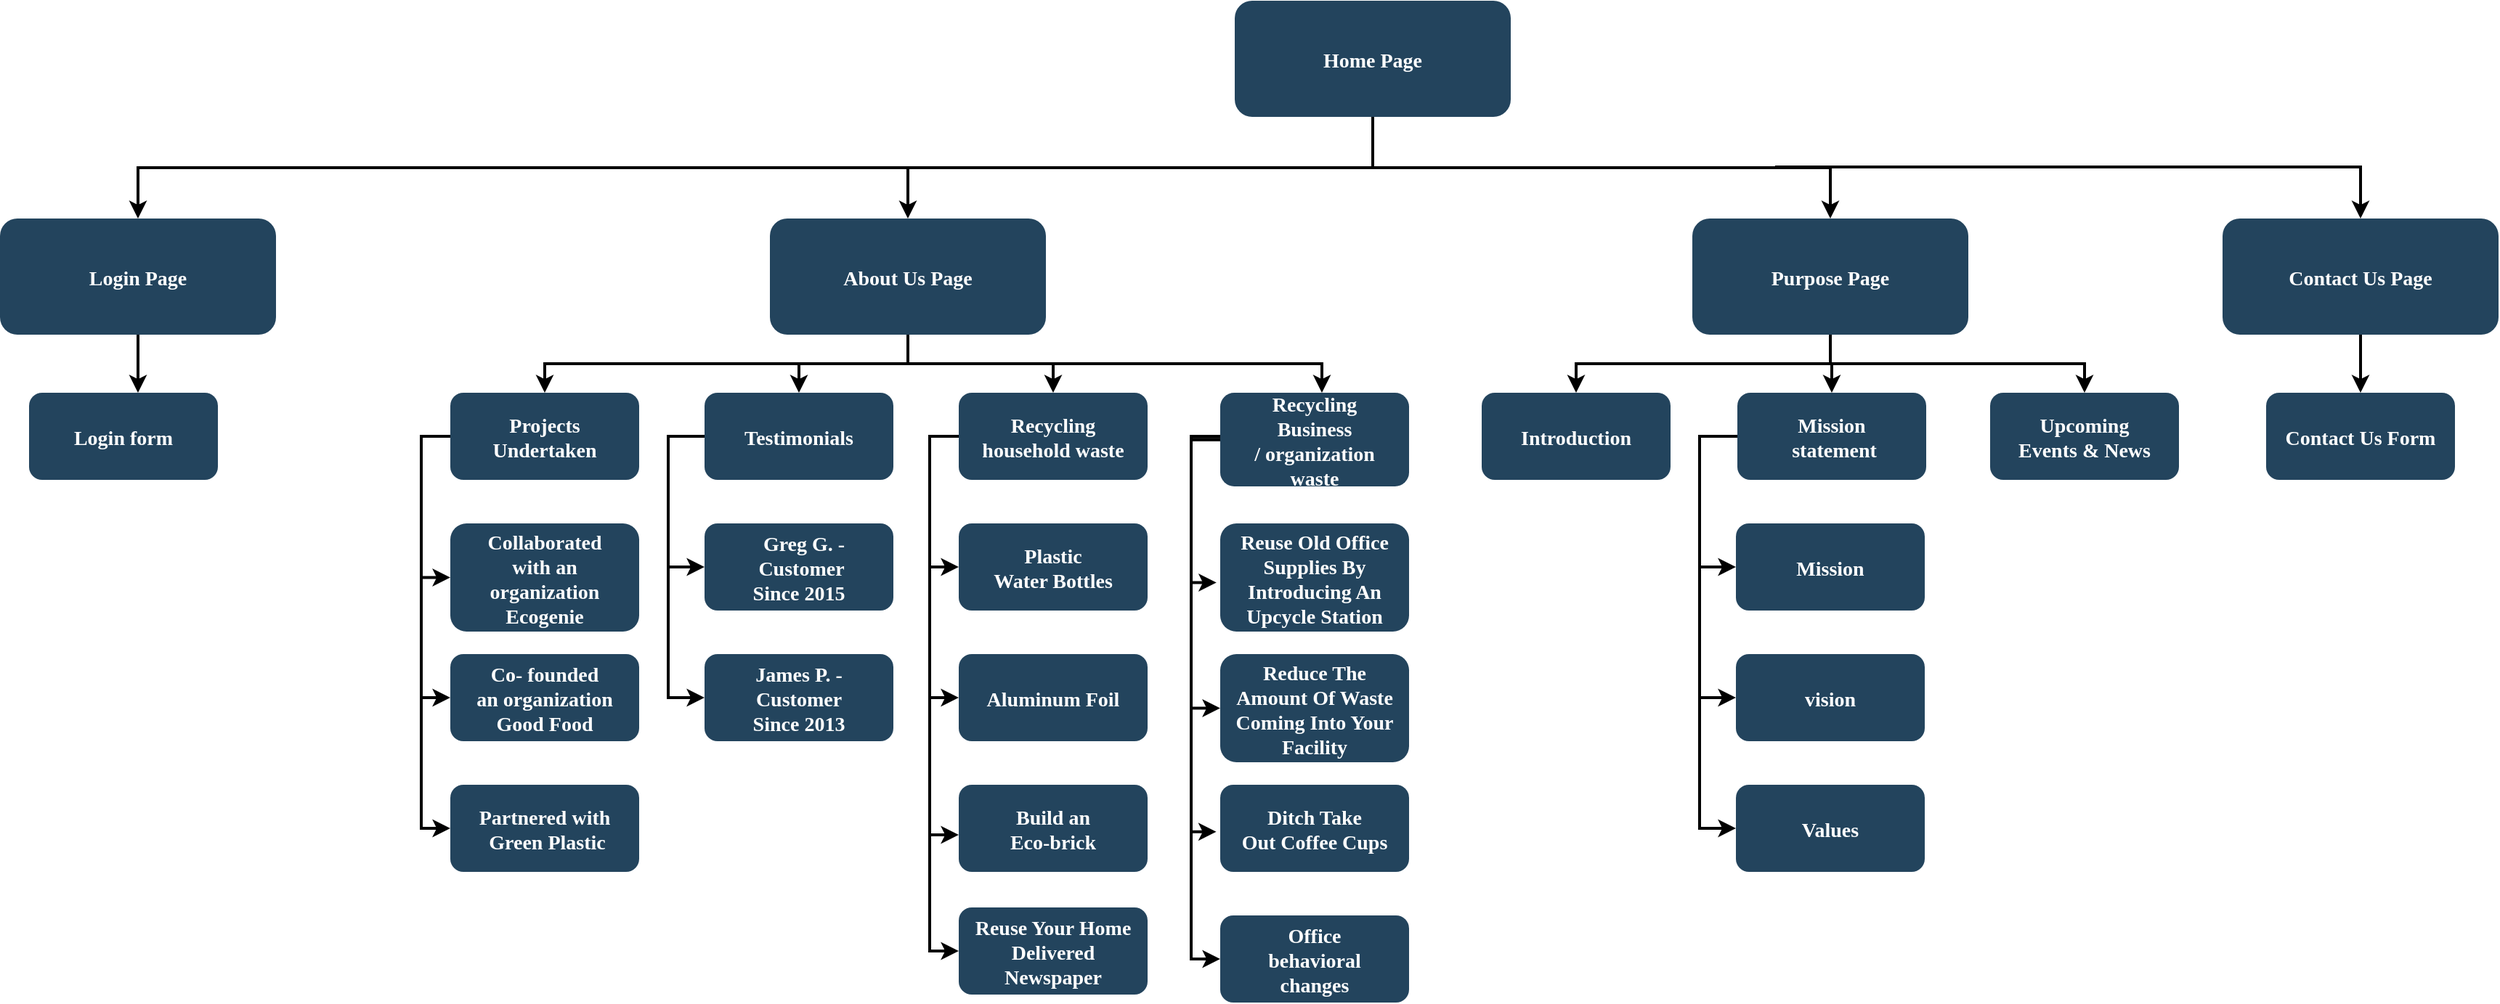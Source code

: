 <mxfile version="22.1.4" type="github">
  <diagram name="Page-1" id="2c0d36ab-eaac-3732-788b-9136903baeff">
    <mxGraphModel dx="3958.5" dy="1530" grid="1" gridSize="10" guides="1" tooltips="1" connect="1" arrows="1" fold="1" page="1" pageScale="1.5" pageWidth="1169" pageHeight="827" background="none" math="0" shadow="0">
      <root>
        <mxCell id="0" />
        <mxCell id="1" parent="0" />
        <mxCell id="2" value="Home Page" style="rounded=1;fillColor=#23445D;gradientColor=none;strokeColor=none;fontColor=#FFFFFF;fontStyle=1;fontFamily=Tahoma;fontSize=14" parent="1" vertex="1">
          <mxGeometry x="670" y="185.5" width="190" height="80" as="geometry" />
        </mxCell>
        <mxCell id="4" value="Purpose Page" style="rounded=1;fillColor=#23445D;gradientColor=none;strokeColor=none;fontColor=#FFFFFF;fontStyle=1;fontFamily=Tahoma;fontSize=14" parent="1" vertex="1">
          <mxGeometry x="985.0" y="335.5" width="190" height="80" as="geometry" />
        </mxCell>
        <mxCell id="9" value="" style="edgeStyle=elbowEdgeStyle;elbow=vertical;strokeWidth=2;rounded=0" parent="1" source="2" target="4" edge="1">
          <mxGeometry x="337" y="215.5" width="100" height="100" as="geometry">
            <mxPoint x="337" y="315.5" as="sourcePoint" />
            <mxPoint x="437" y="215.5" as="targetPoint" />
          </mxGeometry>
        </mxCell>
        <mxCell id="10" value="Contact Us Page" style="rounded=1;fillColor=#23445D;gradientColor=none;strokeColor=none;fontColor=#FFFFFF;fontStyle=1;fontFamily=Tahoma;fontSize=14" parent="1" vertex="1">
          <mxGeometry x="1350" y="335.5" width="190" height="80" as="geometry" />
        </mxCell>
        <mxCell id="12" value="About Us Page" style="rounded=1;fillColor=#23445D;gradientColor=none;strokeColor=none;fontColor=#FFFFFF;fontStyle=1;fontFamily=Tahoma;fontSize=14" parent="1" vertex="1">
          <mxGeometry x="350.0" y="335.5" width="190" height="80" as="geometry" />
        </mxCell>
        <mxCell id="13" value="Login Page" style="rounded=1;fillColor=#23445D;gradientColor=none;strokeColor=none;fontColor=#FFFFFF;fontStyle=1;fontFamily=Tahoma;fontSize=14" parent="1" vertex="1">
          <mxGeometry x="-180" y="335.5" width="190" height="80" as="geometry" />
        </mxCell>
        <mxCell id="16" value="Login form" style="rounded=1;fillColor=#23445D;gradientColor=none;strokeColor=none;fontColor=#FFFFFF;fontStyle=1;fontFamily=Tahoma;fontSize=14" parent="1" vertex="1">
          <mxGeometry x="-160" y="455.5" width="130" height="60" as="geometry" />
        </mxCell>
        <mxCell id="25" value="Projects &#xa;Undertaken" style="rounded=1;fillColor=#23445D;gradientColor=none;strokeColor=none;fontColor=#FFFFFF;fontStyle=1;fontFamily=Tahoma;fontSize=14" parent="1" vertex="1">
          <mxGeometry x="130" y="455.5" width="130" height="60" as="geometry" />
        </mxCell>
        <mxCell id="26" value="Collaborated &#xa;with an &#xa;organization &#xa;Ecogenie" style="rounded=1;fillColor=#23445D;gradientColor=none;strokeColor=none;fontColor=#FFFFFF;fontStyle=1;fontFamily=Tahoma;fontSize=14" parent="1" vertex="1">
          <mxGeometry x="130" y="545.5" width="130" height="74.5" as="geometry" />
        </mxCell>
        <mxCell id="27" value="Co- founded &#xa;an organization &#xa;Good Food" style="rounded=1;fillColor=#23445D;gradientColor=none;strokeColor=none;fontColor=#FFFFFF;fontStyle=1;fontFamily=Tahoma;fontSize=14" parent="1" vertex="1">
          <mxGeometry x="130" y="635.5" width="130" height="60" as="geometry" />
        </mxCell>
        <mxCell id="28" value="Partnered with&#xa; Green Plastic" style="rounded=1;fillColor=#23445D;gradientColor=none;strokeColor=none;fontColor=#FFFFFF;fontStyle=1;fontFamily=Tahoma;fontSize=14" parent="1" vertex="1">
          <mxGeometry x="130" y="725.5" width="130" height="60" as="geometry" />
        </mxCell>
        <mxCell id="29" value="Testimonials" style="rounded=1;fillColor=#23445D;gradientColor=none;strokeColor=none;fontColor=#FFFFFF;fontStyle=1;fontFamily=Tahoma;fontSize=14" parent="1" vertex="1">
          <mxGeometry x="305" y="455.5" width="130" height="60" as="geometry" />
        </mxCell>
        <mxCell id="30" value="  Greg G. -&#xa; Customer &#xa;Since 2015" style="rounded=1;fillColor=#23445D;gradientColor=none;strokeColor=none;fontColor=#FFFFFF;fontStyle=1;fontFamily=Tahoma;fontSize=14" parent="1" vertex="1">
          <mxGeometry x="305" y="545.5" width="130" height="60" as="geometry" />
        </mxCell>
        <mxCell id="31" value="James P. - &#xa;Customer &#xa;Since 2013" style="rounded=1;fillColor=#23445D;gradientColor=none;strokeColor=none;fontColor=#FFFFFF;fontStyle=1;fontFamily=Tahoma;fontSize=14" parent="1" vertex="1">
          <mxGeometry x="305" y="635.5" width="130" height="60" as="geometry" />
        </mxCell>
        <mxCell id="33" value="Recycling &#xa;household waste" style="rounded=1;fillColor=#23445D;gradientColor=none;strokeColor=none;fontColor=#FFFFFF;fontStyle=1;fontFamily=Tahoma;fontSize=14" parent="1" vertex="1">
          <mxGeometry x="480" y="455.5" width="130" height="60" as="geometry" />
        </mxCell>
        <mxCell id="34" value="Plastic &#xa;Water Bottles" style="rounded=1;fillColor=#23445D;gradientColor=none;strokeColor=none;fontColor=#FFFFFF;fontStyle=1;fontFamily=Tahoma;fontSize=14" parent="1" vertex="1">
          <mxGeometry x="480" y="545.5" width="130" height="60" as="geometry" />
        </mxCell>
        <mxCell id="35" value="Aluminum Foil" style="rounded=1;fillColor=#23445D;gradientColor=none;strokeColor=none;fontColor=#FFFFFF;fontStyle=1;fontFamily=Tahoma;fontSize=14" parent="1" vertex="1">
          <mxGeometry x="480" y="635.5" width="130" height="60" as="geometry" />
        </mxCell>
        <mxCell id="36" value="Reuse Your Home &#xa;Delivered &#xa;Newspaper" style="rounded=1;fillColor=#23445D;gradientColor=none;strokeColor=none;fontColor=#FFFFFF;fontStyle=1;fontFamily=Tahoma;fontSize=14" parent="1" vertex="1">
          <mxGeometry x="480" y="810" width="130" height="60" as="geometry" />
        </mxCell>
        <mxCell id="37" value="Recycling &#xa;Business &#xa;/ organization &#xa;waste" style="rounded=1;fillColor=#23445D;gradientColor=none;strokeColor=none;fontColor=#FFFFFF;fontStyle=1;fontFamily=Tahoma;fontSize=14" parent="1" vertex="1">
          <mxGeometry x="660" y="455.5" width="130" height="64.5" as="geometry" />
        </mxCell>
        <mxCell id="38" value="Reuse Old Office &#xa;Supplies By&#xa;Introducing An &#xa;Upcycle Station" style="rounded=1;fillColor=#23445D;gradientColor=none;strokeColor=none;fontColor=#FFFFFF;fontStyle=1;fontFamily=Tahoma;fontSize=14" parent="1" vertex="1">
          <mxGeometry x="660" y="545.5" width="130" height="74.5" as="geometry" />
        </mxCell>
        <mxCell id="39" value="Reduce The &#xa;Amount Of Waste &#xa;Coming Into Your &#xa;Facility" style="rounded=1;fillColor=#23445D;gradientColor=none;strokeColor=none;fontColor=#FFFFFF;fontStyle=1;fontFamily=Tahoma;fontSize=14" parent="1" vertex="1">
          <mxGeometry x="660" y="635.5" width="130" height="74.5" as="geometry" />
        </mxCell>
        <mxCell id="41" value="Contact Us Form" style="rounded=1;fillColor=#23445D;gradientColor=none;strokeColor=none;fontColor=#FFFFFF;fontStyle=1;fontFamily=Tahoma;fontSize=14" parent="1" vertex="1">
          <mxGeometry x="1380" y="455.5" width="130" height="60" as="geometry" />
        </mxCell>
        <mxCell id="44" value="Introduction" style="rounded=1;fillColor=#23445D;gradientColor=none;strokeColor=none;fontColor=#FFFFFF;fontStyle=1;fontFamily=Tahoma;fontSize=14" parent="1" vertex="1">
          <mxGeometry x="840" y="455.5" width="130" height="60" as="geometry" />
        </mxCell>
        <mxCell id="48" value="Mission&#xa; statement" style="rounded=1;fillColor=#23445D;gradientColor=none;strokeColor=none;fontColor=#FFFFFF;fontStyle=1;fontFamily=Tahoma;fontSize=14" parent="1" vertex="1">
          <mxGeometry x="1016" y="455.5" width="130" height="60" as="geometry" />
        </mxCell>
        <mxCell id="49" value="Mission" style="rounded=1;fillColor=#23445D;gradientColor=none;strokeColor=none;fontColor=#FFFFFF;fontStyle=1;fontFamily=Tahoma;fontSize=14" parent="1" vertex="1">
          <mxGeometry x="1015" y="545.5" width="130" height="60" as="geometry" />
        </mxCell>
        <mxCell id="50" value="vision" style="rounded=1;fillColor=#23445D;gradientColor=none;strokeColor=none;fontColor=#FFFFFF;fontStyle=1;fontFamily=Tahoma;fontSize=14" parent="1" vertex="1">
          <mxGeometry x="1015" y="635.5" width="130" height="60" as="geometry" />
        </mxCell>
        <mxCell id="51" value="Values" style="rounded=1;fillColor=#23445D;gradientColor=none;strokeColor=none;fontColor=#FFFFFF;fontStyle=1;fontFamily=Tahoma;fontSize=14" parent="1" vertex="1">
          <mxGeometry x="1015" y="725.5" width="130" height="60" as="geometry" />
        </mxCell>
        <mxCell id="52" value="Upcoming &#xa;Events &amp; News" style="rounded=1;fillColor=#23445D;gradientColor=none;strokeColor=none;fontColor=#FFFFFF;fontStyle=1;fontFamily=Tahoma;fontSize=14" parent="1" vertex="1">
          <mxGeometry x="1190" y="455.5" width="130" height="60" as="geometry" />
        </mxCell>
        <mxCell id="59" value="" style="edgeStyle=elbowEdgeStyle;elbow=vertical;strokeWidth=2;rounded=0" parent="1" source="2" target="12" edge="1">
          <mxGeometry x="347" y="225.5" width="100" height="100" as="geometry">
            <mxPoint x="862.0" y="275.5" as="sourcePoint" />
            <mxPoint x="1467.0" y="345.5" as="targetPoint" />
          </mxGeometry>
        </mxCell>
        <mxCell id="61" value="" style="edgeStyle=elbowEdgeStyle;elbow=vertical;strokeWidth=2;rounded=0" parent="1" source="2" target="13" edge="1">
          <mxGeometry x="-23" y="135.5" width="100" height="100" as="geometry">
            <mxPoint x="-23" y="235.5" as="sourcePoint" />
            <mxPoint x="77" y="135.5" as="targetPoint" />
          </mxGeometry>
        </mxCell>
        <mxCell id="64" value="" style="edgeStyle=elbowEdgeStyle;elbow=horizontal;strokeWidth=2;rounded=0;exitX=0.5;exitY=1;exitDx=0;exitDy=0;" parent="1" source="13" target="16" edge="1">
          <mxGeometry x="-23" y="135.5" width="100" height="100" as="geometry">
            <mxPoint x="-23" y="235.5" as="sourcePoint" />
            <mxPoint x="77" y="135.5" as="targetPoint" />
            <Array as="points" />
          </mxGeometry>
        </mxCell>
        <mxCell id="70" value="" style="edgeStyle=elbowEdgeStyle;elbow=horizontal;strokeWidth=2;rounded=0" parent="1" source="25" target="26" edge="1">
          <mxGeometry x="-23" y="135.5" width="100" height="100" as="geometry">
            <mxPoint x="-310" y="235.5" as="sourcePoint" />
            <mxPoint x="-210" y="135.5" as="targetPoint" />
            <Array as="points">
              <mxPoint x="110" y="535.5" />
            </Array>
          </mxGeometry>
        </mxCell>
        <mxCell id="71" value="" style="edgeStyle=elbowEdgeStyle;elbow=horizontal;strokeWidth=2;rounded=0" parent="1" source="25" target="27" edge="1">
          <mxGeometry x="-23" y="135.5" width="100" height="100" as="geometry">
            <mxPoint x="-310" y="235.5" as="sourcePoint" />
            <mxPoint x="-210" y="135.5" as="targetPoint" />
            <Array as="points">
              <mxPoint x="110" y="575.5" />
            </Array>
          </mxGeometry>
        </mxCell>
        <mxCell id="72" value="" style="edgeStyle=elbowEdgeStyle;elbow=horizontal;strokeWidth=2;rounded=0" parent="1" source="25" target="28" edge="1">
          <mxGeometry x="-23" y="135.5" width="100" height="100" as="geometry">
            <mxPoint x="-310" y="235.5" as="sourcePoint" />
            <mxPoint x="-210" y="135.5" as="targetPoint" />
            <Array as="points">
              <mxPoint x="110" y="615.5" />
            </Array>
          </mxGeometry>
        </mxCell>
        <mxCell id="73" value="" style="edgeStyle=elbowEdgeStyle;elbow=horizontal;strokeWidth=2;rounded=0" parent="1" source="29" target="30" edge="1">
          <mxGeometry x="-23" y="135.5" width="100" height="100" as="geometry">
            <mxPoint x="-310" y="235.5" as="sourcePoint" />
            <mxPoint x="-210" y="135.5" as="targetPoint" />
            <Array as="points">
              <mxPoint x="280" y="535.5" />
            </Array>
          </mxGeometry>
        </mxCell>
        <mxCell id="74" value="" style="edgeStyle=elbowEdgeStyle;elbow=horizontal;strokeWidth=2;rounded=0" parent="1" source="29" target="31" edge="1">
          <mxGeometry x="-23" y="135.5" width="100" height="100" as="geometry">
            <mxPoint x="-310" y="235.5" as="sourcePoint" />
            <mxPoint x="-210" y="135.5" as="targetPoint" />
            <Array as="points">
              <mxPoint x="280" y="575.5" />
            </Array>
          </mxGeometry>
        </mxCell>
        <mxCell id="76" value="" style="edgeStyle=elbowEdgeStyle;elbow=horizontal;strokeWidth=2;rounded=0" parent="1" source="33" target="34" edge="1">
          <mxGeometry x="-23" y="135.5" width="100" height="100" as="geometry">
            <mxPoint x="-310" y="235.5" as="sourcePoint" />
            <mxPoint x="-210" y="135.5" as="targetPoint" />
            <Array as="points">
              <mxPoint x="460" y="535.5" />
            </Array>
          </mxGeometry>
        </mxCell>
        <mxCell id="77" value="" style="edgeStyle=elbowEdgeStyle;elbow=horizontal;strokeWidth=2;rounded=0" parent="1" source="33" target="35" edge="1">
          <mxGeometry x="-23" y="135.5" width="100" height="100" as="geometry">
            <mxPoint x="-310" y="235.5" as="sourcePoint" />
            <mxPoint x="-210" y="135.5" as="targetPoint" />
            <Array as="points">
              <mxPoint x="460" y="575.5" />
            </Array>
          </mxGeometry>
        </mxCell>
        <mxCell id="78" value="" style="edgeStyle=elbowEdgeStyle;elbow=horizontal;strokeWidth=2;rounded=0" parent="1" source="33" target="36" edge="1">
          <mxGeometry x="-23" y="135.5" width="100" height="100" as="geometry">
            <mxPoint x="-310" y="235.5" as="sourcePoint" />
            <mxPoint x="-210" y="135.5" as="targetPoint" />
            <Array as="points">
              <mxPoint x="460" y="625.5" />
            </Array>
          </mxGeometry>
        </mxCell>
        <mxCell id="80" value="" style="edgeStyle=elbowEdgeStyle;elbow=horizontal;strokeWidth=2;rounded=0;entryX=0;entryY=0.5;entryDx=0;entryDy=0;" parent="1" target="I9nigXf3craOm56uV7eQ-126" edge="1">
          <mxGeometry x="-23" y="135.5" width="100" height="100" as="geometry">
            <mxPoint x="660" y="485.5" as="sourcePoint" />
            <mxPoint x="660" y="935.5" as="targetPoint" />
            <Array as="points">
              <mxPoint x="640" y="705.5" />
            </Array>
          </mxGeometry>
        </mxCell>
        <mxCell id="81" value="" style="edgeStyle=elbowEdgeStyle;elbow=horizontal;strokeWidth=2;rounded=0;exitX=0;exitY=0.5;exitDx=0;exitDy=0;entryX=-0.02;entryY=0.547;entryDx=0;entryDy=0;entryPerimeter=0;" parent="1" source="37" target="38" edge="1">
          <mxGeometry x="-23" y="135.5" width="100" height="100" as="geometry">
            <mxPoint x="660" y="101" as="sourcePoint" />
            <mxPoint x="660" y="596.5" as="targetPoint" />
            <Array as="points">
              <mxPoint x="640" y="326.5" />
            </Array>
          </mxGeometry>
        </mxCell>
        <mxCell id="87" value="" style="edgeStyle=elbowEdgeStyle;elbow=horizontal;strokeWidth=2;rounded=0" parent="1" source="48" target="49" edge="1">
          <mxGeometry x="-23" y="135.5" width="100" height="100" as="geometry">
            <mxPoint x="-400" y="235.5" as="sourcePoint" />
            <mxPoint x="-300" y="135.5" as="targetPoint" />
            <Array as="points">
              <mxPoint x="990" y="535.5" />
            </Array>
          </mxGeometry>
        </mxCell>
        <mxCell id="88" value="" style="edgeStyle=elbowEdgeStyle;elbow=horizontal;strokeWidth=2;rounded=0" parent="1" source="48" target="50" edge="1">
          <mxGeometry x="-23" y="135.5" width="100" height="100" as="geometry">
            <mxPoint x="-400" y="235.5" as="sourcePoint" />
            <mxPoint x="-300" y="135.5" as="targetPoint" />
            <Array as="points">
              <mxPoint x="990" y="595.5" />
            </Array>
          </mxGeometry>
        </mxCell>
        <mxCell id="89" value="" style="edgeStyle=elbowEdgeStyle;elbow=horizontal;strokeWidth=2;rounded=0" parent="1" source="48" target="51" edge="1">
          <mxGeometry x="-23" y="135.5" width="100" height="100" as="geometry">
            <mxPoint x="-400" y="235.5" as="sourcePoint" />
            <mxPoint x="-300" y="135.5" as="targetPoint" />
            <Array as="points">
              <mxPoint x="990" y="625.5" />
            </Array>
          </mxGeometry>
        </mxCell>
        <mxCell id="100" value="" style="edgeStyle=elbowEdgeStyle;elbow=vertical;strokeWidth=2;rounded=0" parent="1" source="12" target="25" edge="1">
          <mxGeometry x="-23" y="135.5" width="100" height="100" as="geometry">
            <mxPoint x="-23" y="235.5" as="sourcePoint" />
            <mxPoint x="77" y="135.5" as="targetPoint" />
          </mxGeometry>
        </mxCell>
        <mxCell id="101" value="" style="edgeStyle=elbowEdgeStyle;elbow=vertical;strokeWidth=2;rounded=0" parent="1" source="12" target="29" edge="1">
          <mxGeometry x="-23" y="135.5" width="100" height="100" as="geometry">
            <mxPoint x="-23" y="235.5" as="sourcePoint" />
            <mxPoint x="77" y="135.5" as="targetPoint" />
          </mxGeometry>
        </mxCell>
        <mxCell id="102" value="" style="edgeStyle=elbowEdgeStyle;elbow=vertical;strokeWidth=2;rounded=0" parent="1" source="12" target="33" edge="1">
          <mxGeometry x="-23" y="135.5" width="100" height="100" as="geometry">
            <mxPoint x="-23" y="235.5" as="sourcePoint" />
            <mxPoint x="77" y="135.5" as="targetPoint" />
          </mxGeometry>
        </mxCell>
        <mxCell id="103" value="" style="edgeStyle=elbowEdgeStyle;elbow=vertical;strokeWidth=2;rounded=0" parent="1" source="10" target="41" edge="1">
          <mxGeometry x="-23" y="135.5" width="100" height="100" as="geometry">
            <mxPoint x="380" y="235.5" as="sourcePoint" />
            <mxPoint x="480" y="135.5" as="targetPoint" />
          </mxGeometry>
        </mxCell>
        <mxCell id="104" value="" style="edgeStyle=elbowEdgeStyle;elbow=vertical;strokeWidth=2;rounded=0" parent="1" source="4" target="48" edge="1">
          <mxGeometry x="-23" y="135.5" width="100" height="100" as="geometry">
            <mxPoint x="-400" y="235.5" as="sourcePoint" />
            <mxPoint x="-300" y="135.5" as="targetPoint" />
          </mxGeometry>
        </mxCell>
        <mxCell id="105" value="" style="edgeStyle=elbowEdgeStyle;elbow=vertical;strokeWidth=2;rounded=0" parent="1" source="4" target="44" edge="1">
          <mxGeometry x="-23" y="135.5" width="100" height="100" as="geometry">
            <mxPoint x="-400" y="235.5" as="sourcePoint" />
            <mxPoint x="-300" y="135.5" as="targetPoint" />
          </mxGeometry>
        </mxCell>
        <mxCell id="106" value="" style="edgeStyle=elbowEdgeStyle;elbow=vertical;strokeWidth=2;rounded=0" parent="1" source="4" target="52" edge="1">
          <mxGeometry x="-23" y="135.5" width="100" height="100" as="geometry">
            <mxPoint x="-400" y="235.5" as="sourcePoint" />
            <mxPoint x="-300" y="135.5" as="targetPoint" />
          </mxGeometry>
        </mxCell>
        <mxCell id="I9nigXf3craOm56uV7eQ-123" value="" style="edgeStyle=elbowEdgeStyle;elbow=vertical;strokeWidth=2;rounded=0;entryX=0.5;entryY=0;entryDx=0;entryDy=0;" edge="1" parent="1" target="10">
          <mxGeometry x="-23" y="135.5" width="100" height="100" as="geometry">
            <mxPoint x="1042" y="300" as="sourcePoint" />
            <mxPoint x="1041.74" y="335.5" as="targetPoint" />
            <Array as="points">
              <mxPoint x="1250" y="300" />
            </Array>
          </mxGeometry>
        </mxCell>
        <mxCell id="I9nigXf3craOm56uV7eQ-125" value="Ditch Take &#xa;Out Coffee Cups" style="rounded=1;fillColor=#23445D;gradientColor=none;strokeColor=none;fontColor=#FFFFFF;fontStyle=1;fontFamily=Tahoma;fontSize=14" vertex="1" parent="1">
          <mxGeometry x="660" y="725.5" width="130" height="60" as="geometry" />
        </mxCell>
        <mxCell id="I9nigXf3craOm56uV7eQ-126" value="Office &#xa;behavioral &#xa;changes" style="rounded=1;fillColor=#23445D;gradientColor=none;strokeColor=none;fontColor=#FFFFFF;fontStyle=1;fontFamily=Tahoma;fontSize=14" vertex="1" parent="1">
          <mxGeometry x="660" y="815.5" width="130" height="60" as="geometry" />
        </mxCell>
        <mxCell id="I9nigXf3craOm56uV7eQ-127" value="" style="edgeStyle=elbowEdgeStyle;elbow=horizontal;strokeWidth=2;rounded=0;exitX=0;exitY=0.5;exitDx=0;exitDy=0;entryX=0;entryY=0.5;entryDx=0;entryDy=0;" edge="1" parent="1" source="37" target="39">
          <mxGeometry x="-23" y="135.5" width="100" height="100" as="geometry">
            <mxPoint x="660" y="235.5" as="sourcePoint" />
            <mxPoint x="660" y="731" as="targetPoint" />
            <Array as="points">
              <mxPoint x="640" y="461" />
            </Array>
          </mxGeometry>
        </mxCell>
        <mxCell id="I9nigXf3craOm56uV7eQ-128" value="" style="edgeStyle=elbowEdgeStyle;elbow=horizontal;strokeWidth=2;rounded=0;exitX=0;exitY=0.5;exitDx=0;exitDy=0;entryX=-0.021;entryY=0.54;entryDx=0;entryDy=0;entryPerimeter=0;" edge="1" parent="1" source="37" target="I9nigXf3craOm56uV7eQ-125">
          <mxGeometry x="-23" y="135.5" width="100" height="100" as="geometry">
            <mxPoint x="660" y="341" as="sourcePoint" />
            <mxPoint x="660" y="836.5" as="targetPoint" />
            <Array as="points">
              <mxPoint x="640" y="566.5" />
            </Array>
          </mxGeometry>
        </mxCell>
        <mxCell id="I9nigXf3craOm56uV7eQ-129" value="" style="edgeStyle=elbowEdgeStyle;elbow=vertical;strokeWidth=2;rounded=0;exitX=0.5;exitY=1;exitDx=0;exitDy=0;" edge="1" parent="1" source="12">
          <mxGeometry x="-23" y="135.5" width="100" height="100" as="geometry">
            <mxPoint x="630" y="415.5" as="sourcePoint" />
            <mxPoint x="730" y="455.5" as="targetPoint" />
          </mxGeometry>
        </mxCell>
        <mxCell id="I9nigXf3craOm56uV7eQ-130" value="Build an &#xa;Eco-brick" style="rounded=1;fillColor=#23445D;gradientColor=none;strokeColor=none;fontColor=#FFFFFF;fontStyle=1;fontFamily=Tahoma;fontSize=14" vertex="1" parent="1">
          <mxGeometry x="480" y="725.5" width="130" height="60" as="geometry" />
        </mxCell>
        <mxCell id="I9nigXf3craOm56uV7eQ-131" value="" style="edgeStyle=elbowEdgeStyle;elbow=horizontal;strokeWidth=2;rounded=0;exitX=0;exitY=0.5;exitDx=0;exitDy=0;" edge="1" parent="1" source="33">
          <mxGeometry x="-23" y="135.5" width="100" height="100" as="geometry">
            <mxPoint x="480" y="580" as="sourcePoint" />
            <mxPoint x="480" y="760" as="targetPoint" />
            <Array as="points">
              <mxPoint x="460" y="669.5" />
            </Array>
          </mxGeometry>
        </mxCell>
      </root>
    </mxGraphModel>
  </diagram>
</mxfile>
